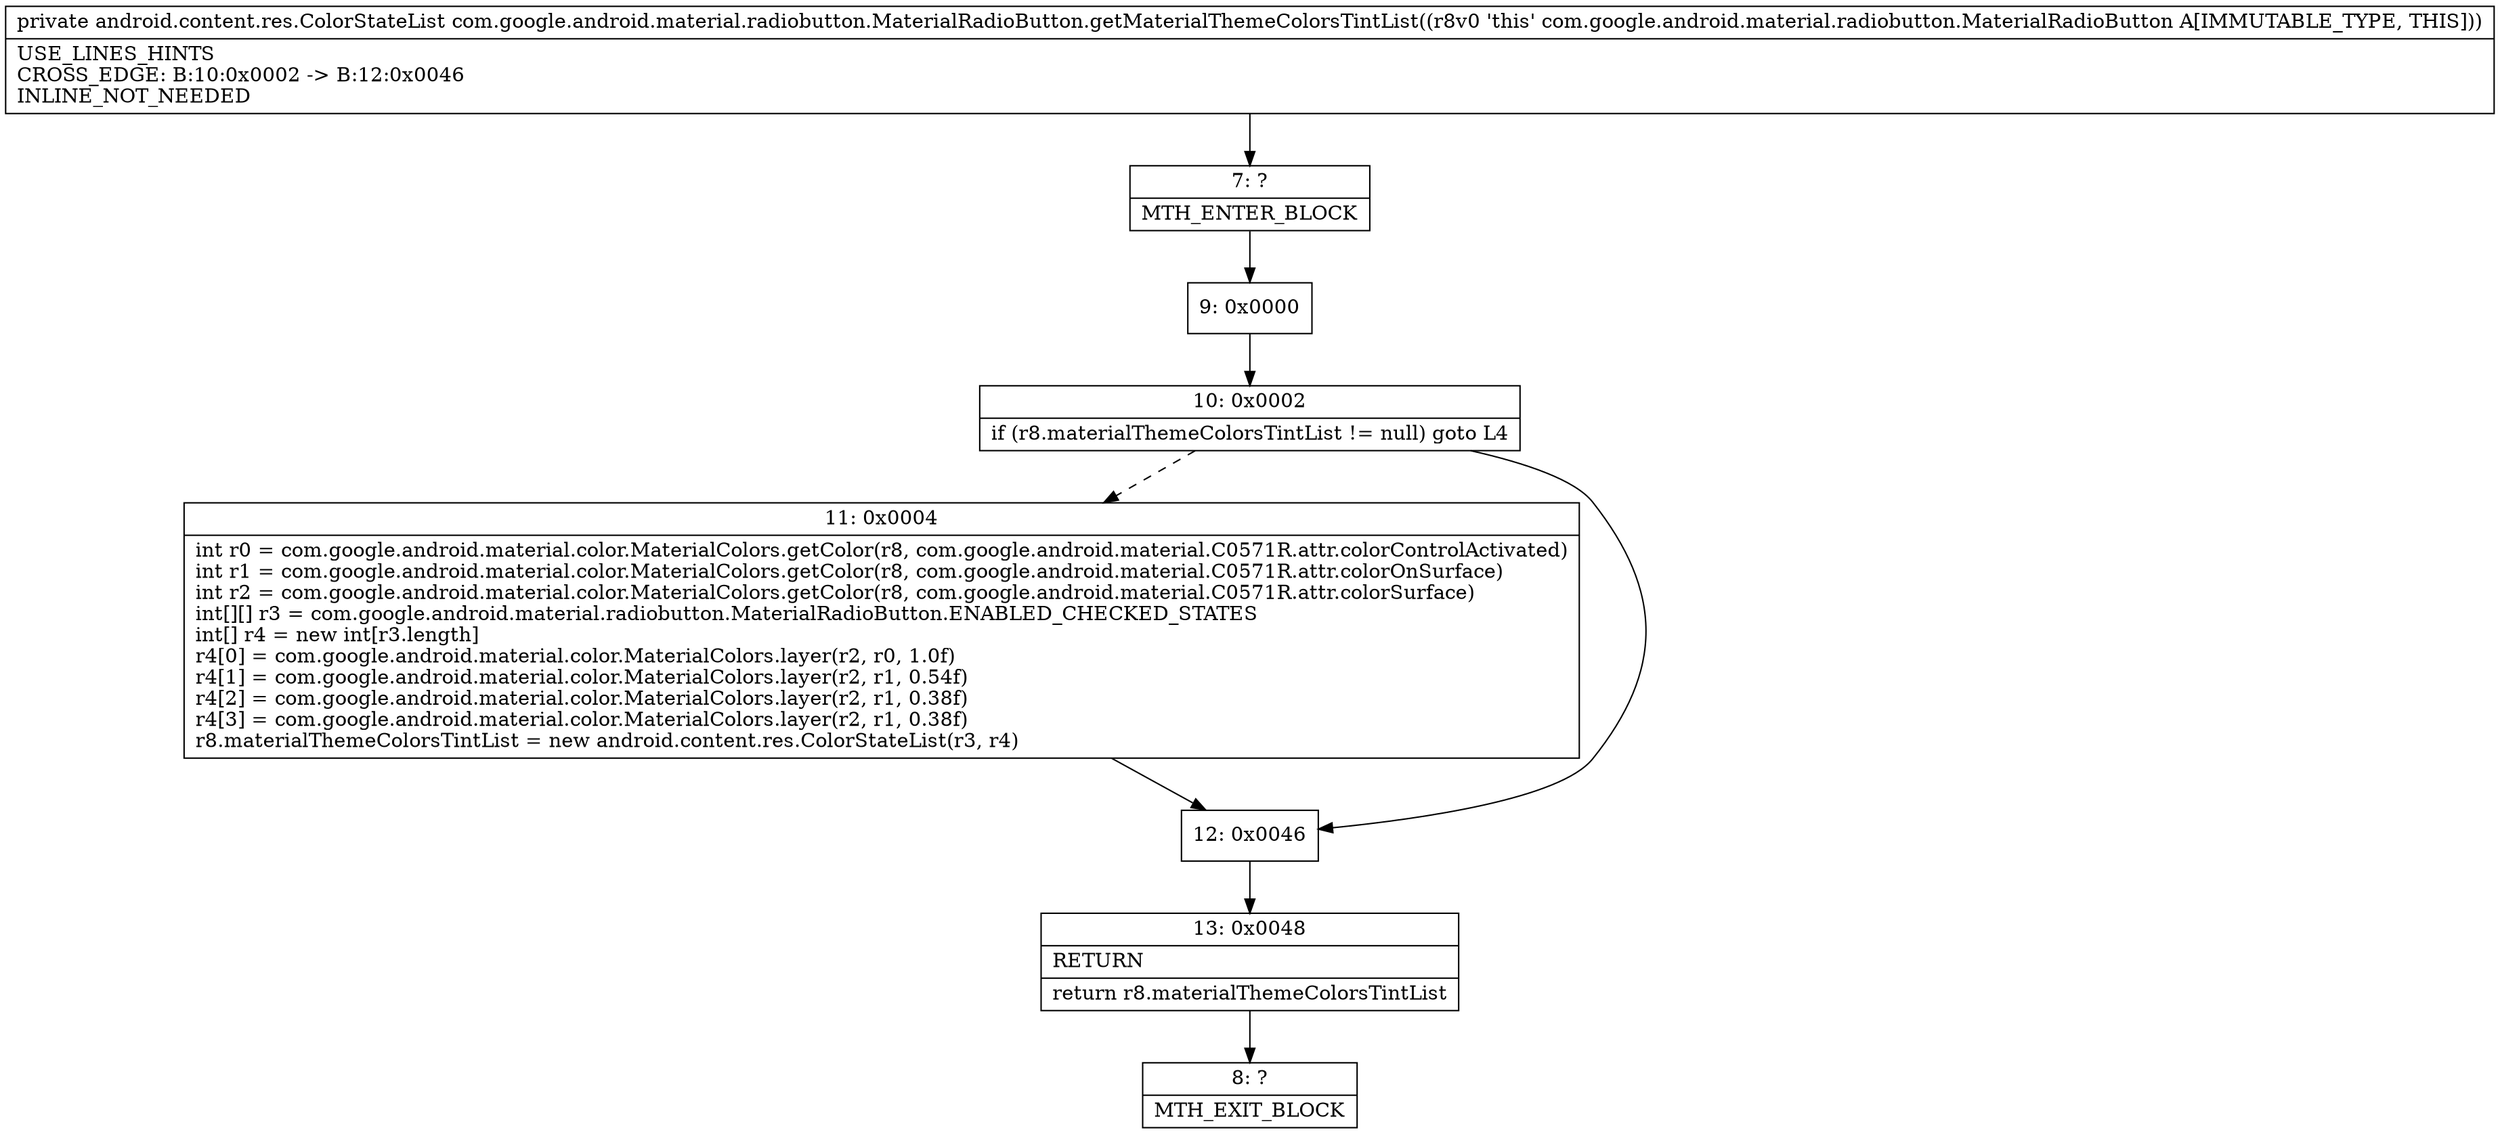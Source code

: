 digraph "CFG forcom.google.android.material.radiobutton.MaterialRadioButton.getMaterialThemeColorsTintList()Landroid\/content\/res\/ColorStateList;" {
Node_7 [shape=record,label="{7\:\ ?|MTH_ENTER_BLOCK\l}"];
Node_9 [shape=record,label="{9\:\ 0x0000}"];
Node_10 [shape=record,label="{10\:\ 0x0002|if (r8.materialThemeColorsTintList != null) goto L4\l}"];
Node_11 [shape=record,label="{11\:\ 0x0004|int r0 = com.google.android.material.color.MaterialColors.getColor(r8, com.google.android.material.C0571R.attr.colorControlActivated)\lint r1 = com.google.android.material.color.MaterialColors.getColor(r8, com.google.android.material.C0571R.attr.colorOnSurface)\lint r2 = com.google.android.material.color.MaterialColors.getColor(r8, com.google.android.material.C0571R.attr.colorSurface)\lint[][] r3 = com.google.android.material.radiobutton.MaterialRadioButton.ENABLED_CHECKED_STATES\lint[] r4 = new int[r3.length]\lr4[0] = com.google.android.material.color.MaterialColors.layer(r2, r0, 1.0f)\lr4[1] = com.google.android.material.color.MaterialColors.layer(r2, r1, 0.54f)\lr4[2] = com.google.android.material.color.MaterialColors.layer(r2, r1, 0.38f)\lr4[3] = com.google.android.material.color.MaterialColors.layer(r2, r1, 0.38f)\lr8.materialThemeColorsTintList = new android.content.res.ColorStateList(r3, r4)\l}"];
Node_12 [shape=record,label="{12\:\ 0x0046}"];
Node_13 [shape=record,label="{13\:\ 0x0048|RETURN\l|return r8.materialThemeColorsTintList\l}"];
Node_8 [shape=record,label="{8\:\ ?|MTH_EXIT_BLOCK\l}"];
MethodNode[shape=record,label="{private android.content.res.ColorStateList com.google.android.material.radiobutton.MaterialRadioButton.getMaterialThemeColorsTintList((r8v0 'this' com.google.android.material.radiobutton.MaterialRadioButton A[IMMUTABLE_TYPE, THIS]))  | USE_LINES_HINTS\lCROSS_EDGE: B:10:0x0002 \-\> B:12:0x0046\lINLINE_NOT_NEEDED\l}"];
MethodNode -> Node_7;Node_7 -> Node_9;
Node_9 -> Node_10;
Node_10 -> Node_11[style=dashed];
Node_10 -> Node_12;
Node_11 -> Node_12;
Node_12 -> Node_13;
Node_13 -> Node_8;
}

